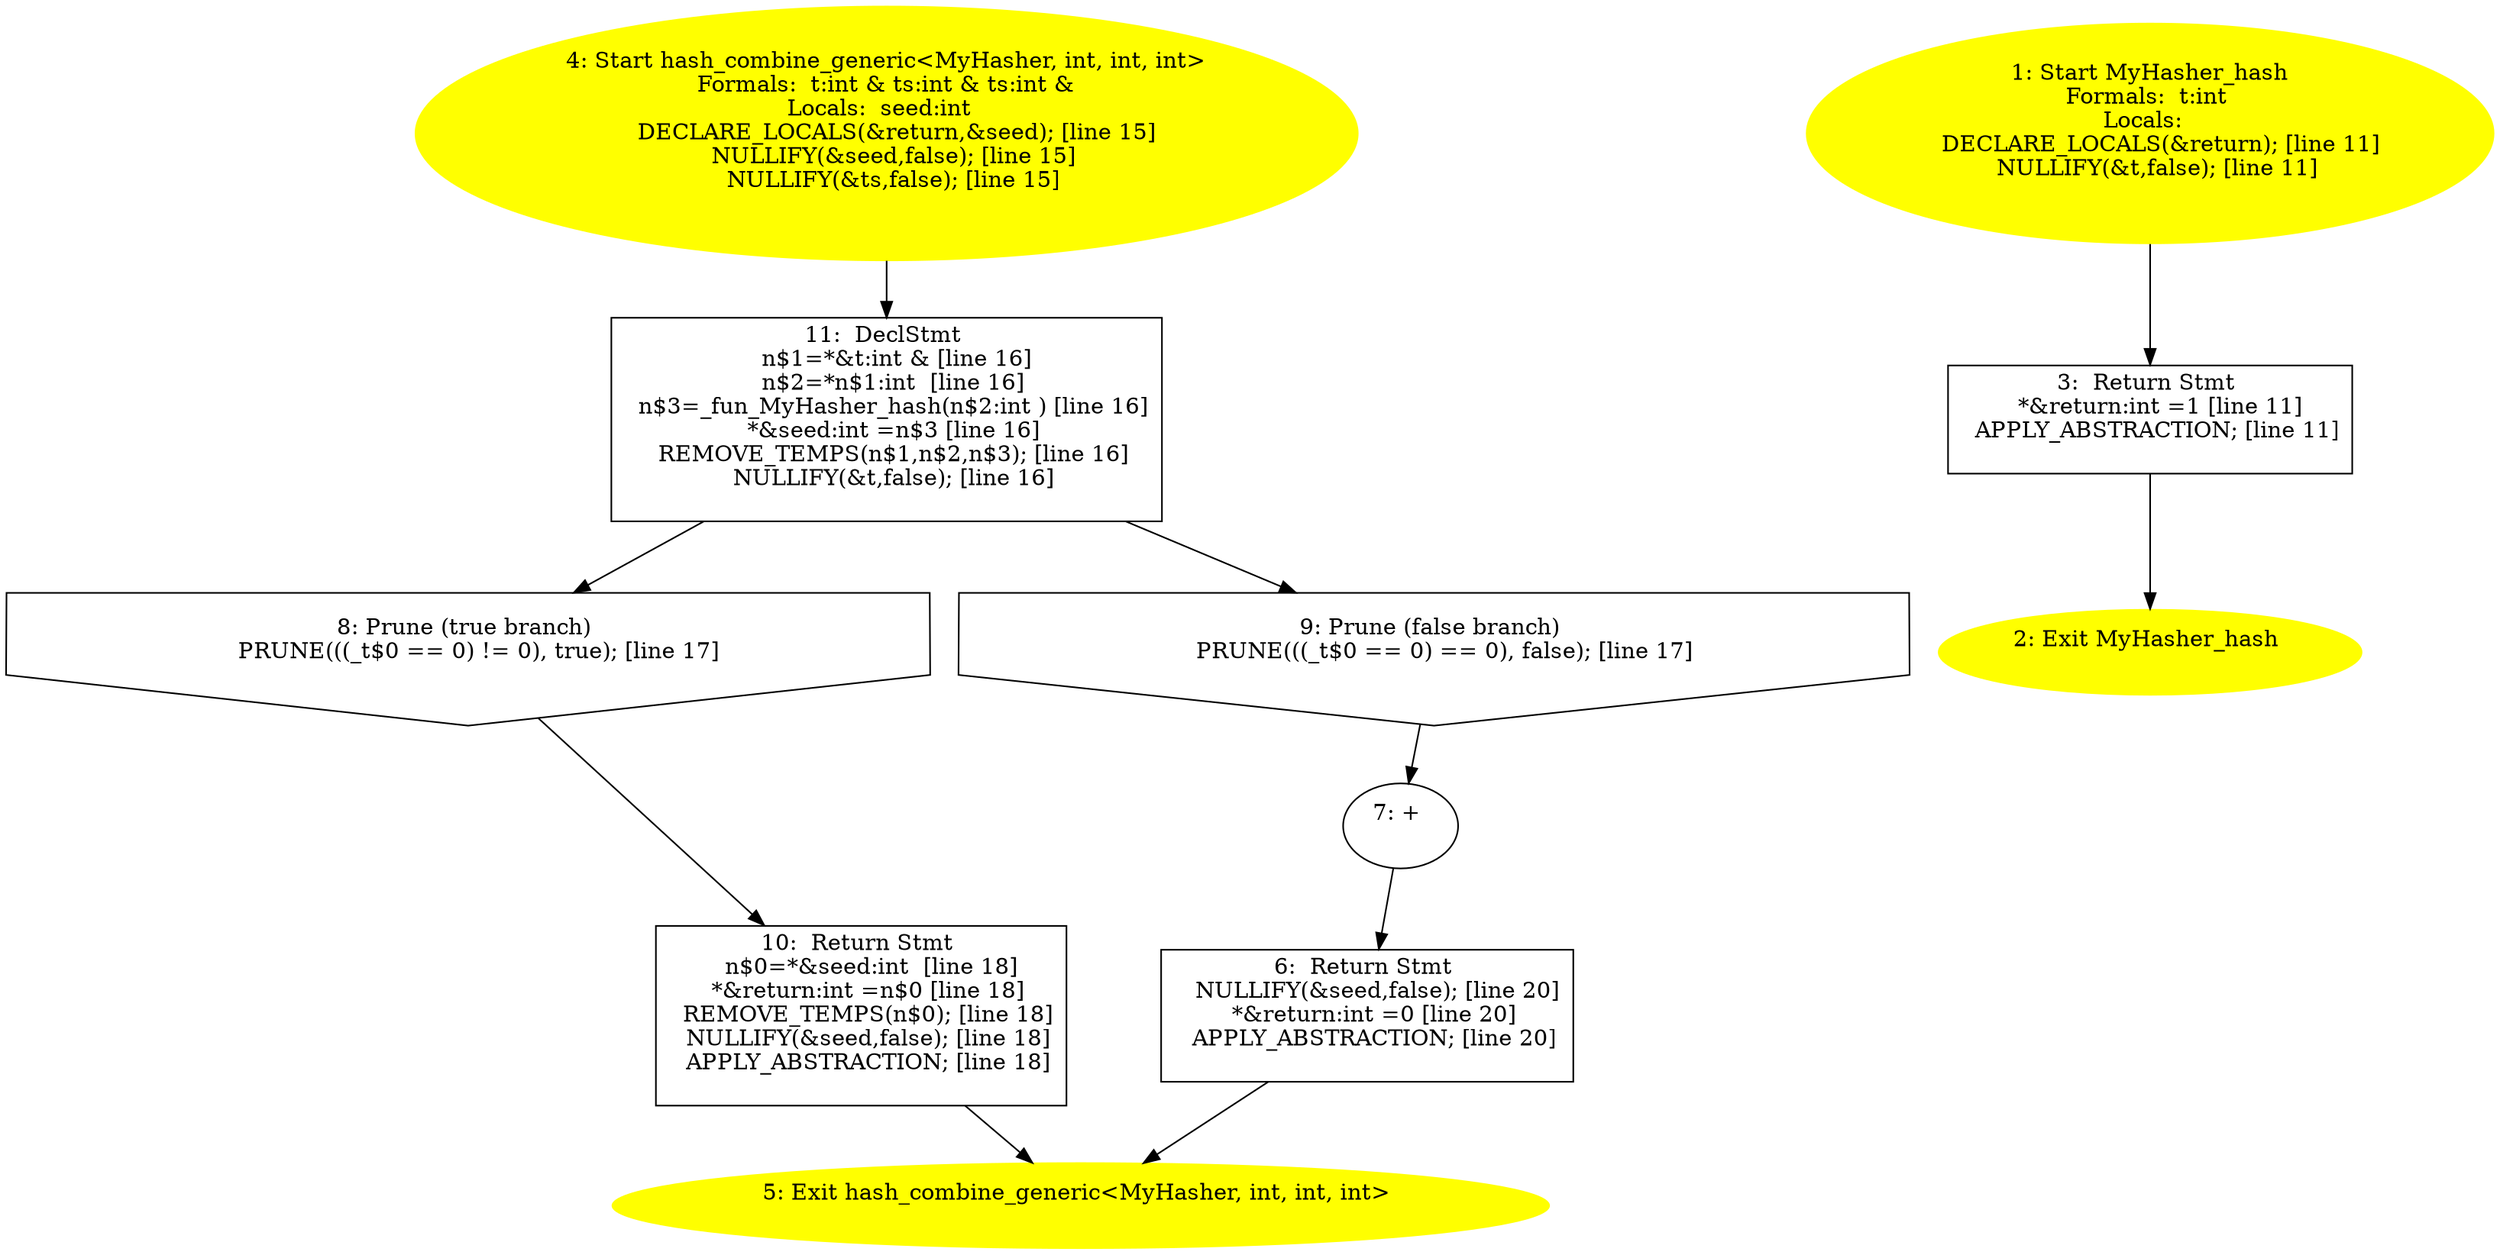 digraph iCFG {
11 [label="11:  DeclStmt \n   n$1=*&t:int & [line 16]\n  n$2=*n$1:int  [line 16]\n  n$3=_fun_MyHasher_hash(n$2:int ) [line 16]\n  *&seed:int =n$3 [line 16]\n  REMOVE_TEMPS(n$1,n$2,n$3); [line 16]\n  NULLIFY(&t,false); [line 16]\n " shape="box"]
	

	 11 -> 8 ;
	 11 -> 9 ;
10 [label="10:  Return Stmt \n   n$0=*&seed:int  [line 18]\n  *&return:int =n$0 [line 18]\n  REMOVE_TEMPS(n$0); [line 18]\n  NULLIFY(&seed,false); [line 18]\n  APPLY_ABSTRACTION; [line 18]\n " shape="box"]
	

	 10 -> 5 ;
9 [label="9: Prune (false branch) \n   PRUNE(((_t$0 == 0) == 0), false); [line 17]\n " shape="invhouse"]
	

	 9 -> 7 ;
8 [label="8: Prune (true branch) \n   PRUNE(((_t$0 == 0) != 0), true); [line 17]\n " shape="invhouse"]
	

	 8 -> 10 ;
7 [label="7: + \n  " ]
	

	 7 -> 6 ;
6 [label="6:  Return Stmt \n   NULLIFY(&seed,false); [line 20]\n  *&return:int =0 [line 20]\n  APPLY_ABSTRACTION; [line 20]\n " shape="box"]
	

	 6 -> 5 ;
5 [label="5: Exit hash_combine_generic<MyHasher, int, int, int> \n  " color=yellow style=filled]
	

4 [label="4: Start hash_combine_generic<MyHasher, int, int, int>\nFormals:  t:int & ts:int & ts:int &\nLocals:  seed:int  \n   DECLARE_LOCALS(&return,&seed); [line 15]\n  NULLIFY(&seed,false); [line 15]\n  NULLIFY(&ts,false); [line 15]\n " color=yellow style=filled]
	

	 4 -> 11 ;
3 [label="3:  Return Stmt \n   *&return:int =1 [line 11]\n  APPLY_ABSTRACTION; [line 11]\n " shape="box"]
	

	 3 -> 2 ;
2 [label="2: Exit MyHasher_hash \n  " color=yellow style=filled]
	

1 [label="1: Start MyHasher_hash\nFormals:  t:int \nLocals:  \n   DECLARE_LOCALS(&return); [line 11]\n  NULLIFY(&t,false); [line 11]\n " color=yellow style=filled]
	

	 1 -> 3 ;
}
